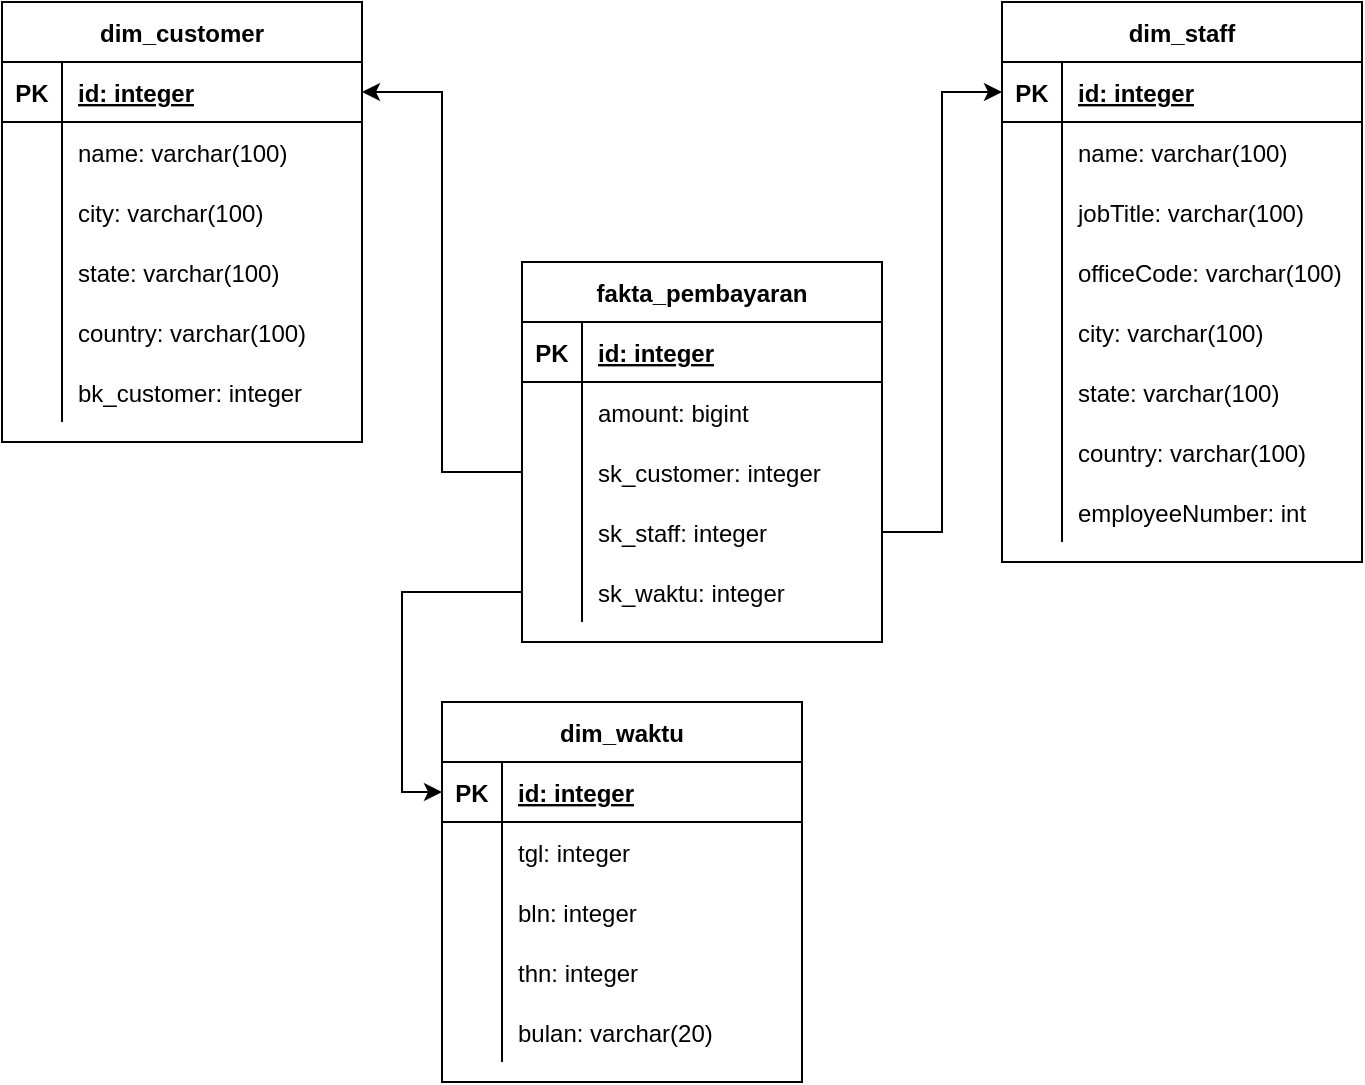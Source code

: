 <mxfile version="13.8.1" type="device"><diagram id="5TbboNXUEMDSottHWbuT" name="Page-1"><mxGraphModel dx="530" dy="532" grid="1" gridSize="10" guides="1" tooltips="1" connect="1" arrows="1" fold="1" page="1" pageScale="1" pageWidth="850" pageHeight="1100" math="0" shadow="0"><root><mxCell id="0"/><mxCell id="1" parent="0"/><mxCell id="_dORrlnb-LXOwEXIcIKD-1" value="fakta_pembayaran" style="shape=table;startSize=30;container=1;collapsible=1;childLayout=tableLayout;fixedRows=1;rowLines=0;fontStyle=1;align=center;resizeLast=1;" parent="1" vertex="1"><mxGeometry x="300" y="160" width="180" height="190" as="geometry"/></mxCell><mxCell id="_dORrlnb-LXOwEXIcIKD-2" value="" style="shape=partialRectangle;collapsible=0;dropTarget=0;pointerEvents=0;fillColor=none;top=0;left=0;bottom=1;right=0;points=[[0,0.5],[1,0.5]];portConstraint=eastwest;" parent="_dORrlnb-LXOwEXIcIKD-1" vertex="1"><mxGeometry y="30" width="180" height="30" as="geometry"/></mxCell><mxCell id="_dORrlnb-LXOwEXIcIKD-3" value="PK" style="shape=partialRectangle;connectable=0;fillColor=none;top=0;left=0;bottom=0;right=0;fontStyle=1;overflow=hidden;" parent="_dORrlnb-LXOwEXIcIKD-2" vertex="1"><mxGeometry width="30" height="30" as="geometry"/></mxCell><mxCell id="_dORrlnb-LXOwEXIcIKD-4" value="id: integer" style="shape=partialRectangle;connectable=0;fillColor=none;top=0;left=0;bottom=0;right=0;align=left;spacingLeft=6;fontStyle=5;overflow=hidden;" parent="_dORrlnb-LXOwEXIcIKD-2" vertex="1"><mxGeometry x="30" width="150" height="30" as="geometry"/></mxCell><mxCell id="_dORrlnb-LXOwEXIcIKD-5" value="" style="shape=partialRectangle;collapsible=0;dropTarget=0;pointerEvents=0;fillColor=none;top=0;left=0;bottom=0;right=0;points=[[0,0.5],[1,0.5]];portConstraint=eastwest;" parent="_dORrlnb-LXOwEXIcIKD-1" vertex="1"><mxGeometry y="60" width="180" height="30" as="geometry"/></mxCell><mxCell id="_dORrlnb-LXOwEXIcIKD-6" value="" style="shape=partialRectangle;connectable=0;fillColor=none;top=0;left=0;bottom=0;right=0;editable=1;overflow=hidden;" parent="_dORrlnb-LXOwEXIcIKD-5" vertex="1"><mxGeometry width="30" height="30" as="geometry"/></mxCell><mxCell id="_dORrlnb-LXOwEXIcIKD-7" value="amount: bigint" style="shape=partialRectangle;connectable=0;fillColor=none;top=0;left=0;bottom=0;right=0;align=left;spacingLeft=6;overflow=hidden;" parent="_dORrlnb-LXOwEXIcIKD-5" vertex="1"><mxGeometry x="30" width="150" height="30" as="geometry"/></mxCell><mxCell id="_dORrlnb-LXOwEXIcIKD-30" value="" style="shape=partialRectangle;collapsible=0;dropTarget=0;pointerEvents=0;fillColor=none;top=0;left=0;bottom=0;right=0;points=[[0,0.5],[1,0.5]];portConstraint=eastwest;" parent="_dORrlnb-LXOwEXIcIKD-1" vertex="1"><mxGeometry y="90" width="180" height="30" as="geometry"/></mxCell><mxCell id="_dORrlnb-LXOwEXIcIKD-31" value="" style="shape=partialRectangle;connectable=0;fillColor=none;top=0;left=0;bottom=0;right=0;editable=1;overflow=hidden;" parent="_dORrlnb-LXOwEXIcIKD-30" vertex="1"><mxGeometry width="30" height="30" as="geometry"/></mxCell><mxCell id="_dORrlnb-LXOwEXIcIKD-32" value="sk_customer: integer" style="shape=partialRectangle;connectable=0;fillColor=none;top=0;left=0;bottom=0;right=0;align=left;spacingLeft=6;overflow=hidden;" parent="_dORrlnb-LXOwEXIcIKD-30" vertex="1"><mxGeometry x="30" width="150" height="30" as="geometry"/></mxCell><mxCell id="_dORrlnb-LXOwEXIcIKD-56" value="" style="shape=partialRectangle;collapsible=0;dropTarget=0;pointerEvents=0;fillColor=none;top=0;left=0;bottom=0;right=0;points=[[0,0.5],[1,0.5]];portConstraint=eastwest;" parent="_dORrlnb-LXOwEXIcIKD-1" vertex="1"><mxGeometry y="120" width="180" height="30" as="geometry"/></mxCell><mxCell id="_dORrlnb-LXOwEXIcIKD-57" value="" style="shape=partialRectangle;connectable=0;fillColor=none;top=0;left=0;bottom=0;right=0;editable=1;overflow=hidden;" parent="_dORrlnb-LXOwEXIcIKD-56" vertex="1"><mxGeometry width="30" height="30" as="geometry"/></mxCell><mxCell id="_dORrlnb-LXOwEXIcIKD-58" value="sk_staff: integer" style="shape=partialRectangle;connectable=0;fillColor=none;top=0;left=0;bottom=0;right=0;align=left;spacingLeft=6;overflow=hidden;" parent="_dORrlnb-LXOwEXIcIKD-56" vertex="1"><mxGeometry x="30" width="150" height="30" as="geometry"/></mxCell><mxCell id="_dORrlnb-LXOwEXIcIKD-76" value="" style="shape=partialRectangle;collapsible=0;dropTarget=0;pointerEvents=0;fillColor=none;top=0;left=0;bottom=0;right=0;points=[[0,0.5],[1,0.5]];portConstraint=eastwest;" parent="_dORrlnb-LXOwEXIcIKD-1" vertex="1"><mxGeometry y="150" width="180" height="30" as="geometry"/></mxCell><mxCell id="_dORrlnb-LXOwEXIcIKD-77" value="" style="shape=partialRectangle;connectable=0;fillColor=none;top=0;left=0;bottom=0;right=0;editable=1;overflow=hidden;" parent="_dORrlnb-LXOwEXIcIKD-76" vertex="1"><mxGeometry width="30" height="30" as="geometry"/></mxCell><mxCell id="_dORrlnb-LXOwEXIcIKD-78" value="sk_waktu: integer" style="shape=partialRectangle;connectable=0;fillColor=none;top=0;left=0;bottom=0;right=0;align=left;spacingLeft=6;overflow=hidden;" parent="_dORrlnb-LXOwEXIcIKD-76" vertex="1"><mxGeometry x="30" width="150" height="30" as="geometry"/></mxCell><mxCell id="_dORrlnb-LXOwEXIcIKD-14" value="dim_customer" style="shape=table;startSize=30;container=1;collapsible=1;childLayout=tableLayout;fixedRows=1;rowLines=0;fontStyle=1;align=center;resizeLast=1;" parent="1" vertex="1"><mxGeometry x="40" y="30" width="180" height="220" as="geometry"/></mxCell><mxCell id="_dORrlnb-LXOwEXIcIKD-15" value="" style="shape=partialRectangle;collapsible=0;dropTarget=0;pointerEvents=0;fillColor=none;top=0;left=0;bottom=1;right=0;points=[[0,0.5],[1,0.5]];portConstraint=eastwest;" parent="_dORrlnb-LXOwEXIcIKD-14" vertex="1"><mxGeometry y="30" width="180" height="30" as="geometry"/></mxCell><mxCell id="_dORrlnb-LXOwEXIcIKD-16" value="PK" style="shape=partialRectangle;connectable=0;fillColor=none;top=0;left=0;bottom=0;right=0;fontStyle=1;overflow=hidden;" parent="_dORrlnb-LXOwEXIcIKD-15" vertex="1"><mxGeometry width="30" height="30" as="geometry"/></mxCell><mxCell id="_dORrlnb-LXOwEXIcIKD-17" value="id: integer" style="shape=partialRectangle;connectable=0;fillColor=none;top=0;left=0;bottom=0;right=0;align=left;spacingLeft=6;fontStyle=5;overflow=hidden;" parent="_dORrlnb-LXOwEXIcIKD-15" vertex="1"><mxGeometry x="30" width="150" height="30" as="geometry"/></mxCell><mxCell id="_dORrlnb-LXOwEXIcIKD-18" value="" style="shape=partialRectangle;collapsible=0;dropTarget=0;pointerEvents=0;fillColor=none;top=0;left=0;bottom=0;right=0;points=[[0,0.5],[1,0.5]];portConstraint=eastwest;" parent="_dORrlnb-LXOwEXIcIKD-14" vertex="1"><mxGeometry y="60" width="180" height="30" as="geometry"/></mxCell><mxCell id="_dORrlnb-LXOwEXIcIKD-19" value="" style="shape=partialRectangle;connectable=0;fillColor=none;top=0;left=0;bottom=0;right=0;editable=1;overflow=hidden;" parent="_dORrlnb-LXOwEXIcIKD-18" vertex="1"><mxGeometry width="30" height="30" as="geometry"/></mxCell><mxCell id="_dORrlnb-LXOwEXIcIKD-20" value="name: varchar(100)" style="shape=partialRectangle;connectable=0;fillColor=none;top=0;left=0;bottom=0;right=0;align=left;spacingLeft=6;overflow=hidden;" parent="_dORrlnb-LXOwEXIcIKD-18" vertex="1"><mxGeometry x="30" width="150" height="30" as="geometry"/></mxCell><mxCell id="_dORrlnb-LXOwEXIcIKD-21" value="" style="shape=partialRectangle;collapsible=0;dropTarget=0;pointerEvents=0;fillColor=none;top=0;left=0;bottom=0;right=0;points=[[0,0.5],[1,0.5]];portConstraint=eastwest;" parent="_dORrlnb-LXOwEXIcIKD-14" vertex="1"><mxGeometry y="90" width="180" height="30" as="geometry"/></mxCell><mxCell id="_dORrlnb-LXOwEXIcIKD-22" value="" style="shape=partialRectangle;connectable=0;fillColor=none;top=0;left=0;bottom=0;right=0;editable=1;overflow=hidden;" parent="_dORrlnb-LXOwEXIcIKD-21" vertex="1"><mxGeometry width="30" height="30" as="geometry"/></mxCell><mxCell id="_dORrlnb-LXOwEXIcIKD-23" value="city: varchar(100)" style="shape=partialRectangle;connectable=0;fillColor=none;top=0;left=0;bottom=0;right=0;align=left;spacingLeft=6;overflow=hidden;" parent="_dORrlnb-LXOwEXIcIKD-21" vertex="1"><mxGeometry x="30" width="150" height="30" as="geometry"/></mxCell><mxCell id="_dORrlnb-LXOwEXIcIKD-24" value="" style="shape=partialRectangle;collapsible=0;dropTarget=0;pointerEvents=0;fillColor=none;top=0;left=0;bottom=0;right=0;points=[[0,0.5],[1,0.5]];portConstraint=eastwest;" parent="_dORrlnb-LXOwEXIcIKD-14" vertex="1"><mxGeometry y="120" width="180" height="30" as="geometry"/></mxCell><mxCell id="_dORrlnb-LXOwEXIcIKD-25" value="" style="shape=partialRectangle;connectable=0;fillColor=none;top=0;left=0;bottom=0;right=0;editable=1;overflow=hidden;" parent="_dORrlnb-LXOwEXIcIKD-24" vertex="1"><mxGeometry width="30" height="30" as="geometry"/></mxCell><mxCell id="_dORrlnb-LXOwEXIcIKD-26" value="state: varchar(100)" style="shape=partialRectangle;connectable=0;fillColor=none;top=0;left=0;bottom=0;right=0;align=left;spacingLeft=6;overflow=hidden;" parent="_dORrlnb-LXOwEXIcIKD-24" vertex="1"><mxGeometry x="30" width="150" height="30" as="geometry"/></mxCell><mxCell id="_dORrlnb-LXOwEXIcIKD-27" value="" style="shape=partialRectangle;collapsible=0;dropTarget=0;pointerEvents=0;fillColor=none;top=0;left=0;bottom=0;right=0;points=[[0,0.5],[1,0.5]];portConstraint=eastwest;" parent="_dORrlnb-LXOwEXIcIKD-14" vertex="1"><mxGeometry y="150" width="180" height="30" as="geometry"/></mxCell><mxCell id="_dORrlnb-LXOwEXIcIKD-28" value="" style="shape=partialRectangle;connectable=0;fillColor=none;top=0;left=0;bottom=0;right=0;editable=1;overflow=hidden;" parent="_dORrlnb-LXOwEXIcIKD-27" vertex="1"><mxGeometry width="30" height="30" as="geometry"/></mxCell><mxCell id="_dORrlnb-LXOwEXIcIKD-29" value="country: varchar(100)" style="shape=partialRectangle;connectable=0;fillColor=none;top=0;left=0;bottom=0;right=0;align=left;spacingLeft=6;overflow=hidden;" parent="_dORrlnb-LXOwEXIcIKD-27" vertex="1"><mxGeometry x="30" width="150" height="30" as="geometry"/></mxCell><mxCell id="4p1FkkaxmRP15c9nm4dn-1" value="" style="shape=partialRectangle;collapsible=0;dropTarget=0;pointerEvents=0;fillColor=none;top=0;left=0;bottom=0;right=0;points=[[0,0.5],[1,0.5]];portConstraint=eastwest;" parent="_dORrlnb-LXOwEXIcIKD-14" vertex="1"><mxGeometry y="180" width="180" height="30" as="geometry"/></mxCell><mxCell id="4p1FkkaxmRP15c9nm4dn-2" value="" style="shape=partialRectangle;connectable=0;fillColor=none;top=0;left=0;bottom=0;right=0;editable=1;overflow=hidden;" parent="4p1FkkaxmRP15c9nm4dn-1" vertex="1"><mxGeometry width="30" height="30" as="geometry"/></mxCell><mxCell id="4p1FkkaxmRP15c9nm4dn-3" value="bk_customer: integer" style="shape=partialRectangle;connectable=0;fillColor=none;top=0;left=0;bottom=0;right=0;align=left;spacingLeft=6;overflow=hidden;" parent="4p1FkkaxmRP15c9nm4dn-1" vertex="1"><mxGeometry x="30" width="150" height="30" as="geometry"/></mxCell><mxCell id="_dORrlnb-LXOwEXIcIKD-33" style="edgeStyle=orthogonalEdgeStyle;rounded=0;orthogonalLoop=1;jettySize=auto;html=1;entryX=1;entryY=0.5;entryDx=0;entryDy=0;" parent="1" source="_dORrlnb-LXOwEXIcIKD-30" target="_dORrlnb-LXOwEXIcIKD-15" edge="1"><mxGeometry relative="1" as="geometry"/></mxCell><mxCell id="_dORrlnb-LXOwEXIcIKD-34" value="dim_staff" style="shape=table;startSize=30;container=1;collapsible=1;childLayout=tableLayout;fixedRows=1;rowLines=0;fontStyle=1;align=center;resizeLast=1;" parent="1" vertex="1"><mxGeometry x="540" y="30" width="180" height="280" as="geometry"/></mxCell><mxCell id="_dORrlnb-LXOwEXIcIKD-35" value="" style="shape=partialRectangle;collapsible=0;dropTarget=0;pointerEvents=0;fillColor=none;top=0;left=0;bottom=1;right=0;points=[[0,0.5],[1,0.5]];portConstraint=eastwest;" parent="_dORrlnb-LXOwEXIcIKD-34" vertex="1"><mxGeometry y="30" width="180" height="30" as="geometry"/></mxCell><mxCell id="_dORrlnb-LXOwEXIcIKD-36" value="PK" style="shape=partialRectangle;connectable=0;fillColor=none;top=0;left=0;bottom=0;right=0;fontStyle=1;overflow=hidden;" parent="_dORrlnb-LXOwEXIcIKD-35" vertex="1"><mxGeometry width="30" height="30" as="geometry"/></mxCell><mxCell id="_dORrlnb-LXOwEXIcIKD-37" value="id: integer" style="shape=partialRectangle;connectable=0;fillColor=none;top=0;left=0;bottom=0;right=0;align=left;spacingLeft=6;fontStyle=5;overflow=hidden;" parent="_dORrlnb-LXOwEXIcIKD-35" vertex="1"><mxGeometry x="30" width="150" height="30" as="geometry"/></mxCell><mxCell id="_dORrlnb-LXOwEXIcIKD-38" value="" style="shape=partialRectangle;collapsible=0;dropTarget=0;pointerEvents=0;fillColor=none;top=0;left=0;bottom=0;right=0;points=[[0,0.5],[1,0.5]];portConstraint=eastwest;" parent="_dORrlnb-LXOwEXIcIKD-34" vertex="1"><mxGeometry y="60" width="180" height="30" as="geometry"/></mxCell><mxCell id="_dORrlnb-LXOwEXIcIKD-39" value="" style="shape=partialRectangle;connectable=0;fillColor=none;top=0;left=0;bottom=0;right=0;editable=1;overflow=hidden;" parent="_dORrlnb-LXOwEXIcIKD-38" vertex="1"><mxGeometry width="30" height="30" as="geometry"/></mxCell><mxCell id="_dORrlnb-LXOwEXIcIKD-40" value="name: varchar(100)" style="shape=partialRectangle;connectable=0;fillColor=none;top=0;left=0;bottom=0;right=0;align=left;spacingLeft=6;overflow=hidden;" parent="_dORrlnb-LXOwEXIcIKD-38" vertex="1"><mxGeometry x="30" width="150" height="30" as="geometry"/></mxCell><mxCell id="_dORrlnb-LXOwEXIcIKD-41" value="" style="shape=partialRectangle;collapsible=0;dropTarget=0;pointerEvents=0;fillColor=none;top=0;left=0;bottom=0;right=0;points=[[0,0.5],[1,0.5]];portConstraint=eastwest;" parent="_dORrlnb-LXOwEXIcIKD-34" vertex="1"><mxGeometry y="90" width="180" height="30" as="geometry"/></mxCell><mxCell id="_dORrlnb-LXOwEXIcIKD-42" value="" style="shape=partialRectangle;connectable=0;fillColor=none;top=0;left=0;bottom=0;right=0;editable=1;overflow=hidden;" parent="_dORrlnb-LXOwEXIcIKD-41" vertex="1"><mxGeometry width="30" height="30" as="geometry"/></mxCell><mxCell id="_dORrlnb-LXOwEXIcIKD-43" value="jobTitle: varchar(100)" style="shape=partialRectangle;connectable=0;fillColor=none;top=0;left=0;bottom=0;right=0;align=left;spacingLeft=6;overflow=hidden;" parent="_dORrlnb-LXOwEXIcIKD-41" vertex="1"><mxGeometry x="30" width="150" height="30" as="geometry"/></mxCell><mxCell id="_dORrlnb-LXOwEXIcIKD-44" value="" style="shape=partialRectangle;collapsible=0;dropTarget=0;pointerEvents=0;fillColor=none;top=0;left=0;bottom=0;right=0;points=[[0,0.5],[1,0.5]];portConstraint=eastwest;" parent="_dORrlnb-LXOwEXIcIKD-34" vertex="1"><mxGeometry y="120" width="180" height="30" as="geometry"/></mxCell><mxCell id="_dORrlnb-LXOwEXIcIKD-45" value="" style="shape=partialRectangle;connectable=0;fillColor=none;top=0;left=0;bottom=0;right=0;editable=1;overflow=hidden;" parent="_dORrlnb-LXOwEXIcIKD-44" vertex="1"><mxGeometry width="30" height="30" as="geometry"/></mxCell><mxCell id="_dORrlnb-LXOwEXIcIKD-46" value="officeCode: varchar(100)" style="shape=partialRectangle;connectable=0;fillColor=none;top=0;left=0;bottom=0;right=0;align=left;spacingLeft=6;overflow=hidden;" parent="_dORrlnb-LXOwEXIcIKD-44" vertex="1"><mxGeometry x="30" width="150" height="30" as="geometry"/></mxCell><mxCell id="_dORrlnb-LXOwEXIcIKD-47" value="" style="shape=partialRectangle;collapsible=0;dropTarget=0;pointerEvents=0;fillColor=none;top=0;left=0;bottom=0;right=0;points=[[0,0.5],[1,0.5]];portConstraint=eastwest;" parent="_dORrlnb-LXOwEXIcIKD-34" vertex="1"><mxGeometry y="150" width="180" height="30" as="geometry"/></mxCell><mxCell id="_dORrlnb-LXOwEXIcIKD-48" value="" style="shape=partialRectangle;connectable=0;fillColor=none;top=0;left=0;bottom=0;right=0;editable=1;overflow=hidden;" parent="_dORrlnb-LXOwEXIcIKD-47" vertex="1"><mxGeometry width="30" height="30" as="geometry"/></mxCell><mxCell id="_dORrlnb-LXOwEXIcIKD-49" value="city: varchar(100)" style="shape=partialRectangle;connectable=0;fillColor=none;top=0;left=0;bottom=0;right=0;align=left;spacingLeft=6;overflow=hidden;" parent="_dORrlnb-LXOwEXIcIKD-47" vertex="1"><mxGeometry x="30" width="150" height="30" as="geometry"/></mxCell><mxCell id="_dORrlnb-LXOwEXIcIKD-50" value="" style="shape=partialRectangle;collapsible=0;dropTarget=0;pointerEvents=0;fillColor=none;top=0;left=0;bottom=0;right=0;points=[[0,0.5],[1,0.5]];portConstraint=eastwest;" parent="_dORrlnb-LXOwEXIcIKD-34" vertex="1"><mxGeometry y="180" width="180" height="30" as="geometry"/></mxCell><mxCell id="_dORrlnb-LXOwEXIcIKD-51" value="" style="shape=partialRectangle;connectable=0;fillColor=none;top=0;left=0;bottom=0;right=0;editable=1;overflow=hidden;" parent="_dORrlnb-LXOwEXIcIKD-50" vertex="1"><mxGeometry width="30" height="30" as="geometry"/></mxCell><mxCell id="_dORrlnb-LXOwEXIcIKD-52" value="state: varchar(100)" style="shape=partialRectangle;connectable=0;fillColor=none;top=0;left=0;bottom=0;right=0;align=left;spacingLeft=6;overflow=hidden;" parent="_dORrlnb-LXOwEXIcIKD-50" vertex="1"><mxGeometry x="30" width="150" height="30" as="geometry"/></mxCell><mxCell id="_dORrlnb-LXOwEXIcIKD-53" value="" style="shape=partialRectangle;collapsible=0;dropTarget=0;pointerEvents=0;fillColor=none;top=0;left=0;bottom=0;right=0;points=[[0,0.5],[1,0.5]];portConstraint=eastwest;" parent="_dORrlnb-LXOwEXIcIKD-34" vertex="1"><mxGeometry y="210" width="180" height="30" as="geometry"/></mxCell><mxCell id="_dORrlnb-LXOwEXIcIKD-54" value="" style="shape=partialRectangle;connectable=0;fillColor=none;top=0;left=0;bottom=0;right=0;editable=1;overflow=hidden;" parent="_dORrlnb-LXOwEXIcIKD-53" vertex="1"><mxGeometry width="30" height="30" as="geometry"/></mxCell><mxCell id="_dORrlnb-LXOwEXIcIKD-55" value="country: varchar(100)" style="shape=partialRectangle;connectable=0;fillColor=none;top=0;left=0;bottom=0;right=0;align=left;spacingLeft=6;overflow=hidden;" parent="_dORrlnb-LXOwEXIcIKD-53" vertex="1"><mxGeometry x="30" width="150" height="30" as="geometry"/></mxCell><mxCell id="h-yZqfFiK3_sl-hUloo6-1" value="" style="shape=partialRectangle;collapsible=0;dropTarget=0;pointerEvents=0;fillColor=none;top=0;left=0;bottom=0;right=0;points=[[0,0.5],[1,0.5]];portConstraint=eastwest;" vertex="1" parent="_dORrlnb-LXOwEXIcIKD-34"><mxGeometry y="240" width="180" height="30" as="geometry"/></mxCell><mxCell id="h-yZqfFiK3_sl-hUloo6-2" value="" style="shape=partialRectangle;connectable=0;fillColor=none;top=0;left=0;bottom=0;right=0;editable=1;overflow=hidden;" vertex="1" parent="h-yZqfFiK3_sl-hUloo6-1"><mxGeometry width="30" height="30" as="geometry"/></mxCell><mxCell id="h-yZqfFiK3_sl-hUloo6-3" value="employeeNumber: int" style="shape=partialRectangle;connectable=0;fillColor=none;top=0;left=0;bottom=0;right=0;align=left;spacingLeft=6;overflow=hidden;" vertex="1" parent="h-yZqfFiK3_sl-hUloo6-1"><mxGeometry x="30" width="150" height="30" as="geometry"/></mxCell><mxCell id="_dORrlnb-LXOwEXIcIKD-59" style="edgeStyle=orthogonalEdgeStyle;rounded=0;orthogonalLoop=1;jettySize=auto;html=1;" parent="1" source="_dORrlnb-LXOwEXIcIKD-56" target="_dORrlnb-LXOwEXIcIKD-35" edge="1"><mxGeometry relative="1" as="geometry"/></mxCell><mxCell id="_dORrlnb-LXOwEXIcIKD-60" value="dim_waktu" style="shape=table;startSize=30;container=1;collapsible=1;childLayout=tableLayout;fixedRows=1;rowLines=0;fontStyle=1;align=center;resizeLast=1;" parent="1" vertex="1"><mxGeometry x="260" y="380" width="180" height="190" as="geometry"/></mxCell><mxCell id="_dORrlnb-LXOwEXIcIKD-61" value="" style="shape=partialRectangle;collapsible=0;dropTarget=0;pointerEvents=0;fillColor=none;top=0;left=0;bottom=1;right=0;points=[[0,0.5],[1,0.5]];portConstraint=eastwest;" parent="_dORrlnb-LXOwEXIcIKD-60" vertex="1"><mxGeometry y="30" width="180" height="30" as="geometry"/></mxCell><mxCell id="_dORrlnb-LXOwEXIcIKD-62" value="PK" style="shape=partialRectangle;connectable=0;fillColor=none;top=0;left=0;bottom=0;right=0;fontStyle=1;overflow=hidden;" parent="_dORrlnb-LXOwEXIcIKD-61" vertex="1"><mxGeometry width="30" height="30" as="geometry"/></mxCell><mxCell id="_dORrlnb-LXOwEXIcIKD-63" value="id: integer" style="shape=partialRectangle;connectable=0;fillColor=none;top=0;left=0;bottom=0;right=0;align=left;spacingLeft=6;fontStyle=5;overflow=hidden;" parent="_dORrlnb-LXOwEXIcIKD-61" vertex="1"><mxGeometry x="30" width="150" height="30" as="geometry"/></mxCell><mxCell id="_dORrlnb-LXOwEXIcIKD-64" value="" style="shape=partialRectangle;collapsible=0;dropTarget=0;pointerEvents=0;fillColor=none;top=0;left=0;bottom=0;right=0;points=[[0,0.5],[1,0.5]];portConstraint=eastwest;" parent="_dORrlnb-LXOwEXIcIKD-60" vertex="1"><mxGeometry y="60" width="180" height="30" as="geometry"/></mxCell><mxCell id="_dORrlnb-LXOwEXIcIKD-65" value="" style="shape=partialRectangle;connectable=0;fillColor=none;top=0;left=0;bottom=0;right=0;editable=1;overflow=hidden;" parent="_dORrlnb-LXOwEXIcIKD-64" vertex="1"><mxGeometry width="30" height="30" as="geometry"/></mxCell><mxCell id="_dORrlnb-LXOwEXIcIKD-66" value="tgl: integer" style="shape=partialRectangle;connectable=0;fillColor=none;top=0;left=0;bottom=0;right=0;align=left;spacingLeft=6;overflow=hidden;" parent="_dORrlnb-LXOwEXIcIKD-64" vertex="1"><mxGeometry x="30" width="150" height="30" as="geometry"/></mxCell><mxCell id="_dORrlnb-LXOwEXIcIKD-67" value="" style="shape=partialRectangle;collapsible=0;dropTarget=0;pointerEvents=0;fillColor=none;top=0;left=0;bottom=0;right=0;points=[[0,0.5],[1,0.5]];portConstraint=eastwest;" parent="_dORrlnb-LXOwEXIcIKD-60" vertex="1"><mxGeometry y="90" width="180" height="30" as="geometry"/></mxCell><mxCell id="_dORrlnb-LXOwEXIcIKD-68" value="" style="shape=partialRectangle;connectable=0;fillColor=none;top=0;left=0;bottom=0;right=0;editable=1;overflow=hidden;" parent="_dORrlnb-LXOwEXIcIKD-67" vertex="1"><mxGeometry width="30" height="30" as="geometry"/></mxCell><mxCell id="_dORrlnb-LXOwEXIcIKD-69" value="bln: integer" style="shape=partialRectangle;connectable=0;fillColor=none;top=0;left=0;bottom=0;right=0;align=left;spacingLeft=6;overflow=hidden;" parent="_dORrlnb-LXOwEXIcIKD-67" vertex="1"><mxGeometry x="30" width="150" height="30" as="geometry"/></mxCell><mxCell id="_dORrlnb-LXOwEXIcIKD-70" value="" style="shape=partialRectangle;collapsible=0;dropTarget=0;pointerEvents=0;fillColor=none;top=0;left=0;bottom=0;right=0;points=[[0,0.5],[1,0.5]];portConstraint=eastwest;" parent="_dORrlnb-LXOwEXIcIKD-60" vertex="1"><mxGeometry y="120" width="180" height="30" as="geometry"/></mxCell><mxCell id="_dORrlnb-LXOwEXIcIKD-71" value="" style="shape=partialRectangle;connectable=0;fillColor=none;top=0;left=0;bottom=0;right=0;editable=1;overflow=hidden;" parent="_dORrlnb-LXOwEXIcIKD-70" vertex="1"><mxGeometry width="30" height="30" as="geometry"/></mxCell><mxCell id="_dORrlnb-LXOwEXIcIKD-72" value="thn: integer" style="shape=partialRectangle;connectable=0;fillColor=none;top=0;left=0;bottom=0;right=0;align=left;spacingLeft=6;overflow=hidden;" parent="_dORrlnb-LXOwEXIcIKD-70" vertex="1"><mxGeometry x="30" width="150" height="30" as="geometry"/></mxCell><mxCell id="_dORrlnb-LXOwEXIcIKD-73" value="" style="shape=partialRectangle;collapsible=0;dropTarget=0;pointerEvents=0;fillColor=none;top=0;left=0;bottom=0;right=0;points=[[0,0.5],[1,0.5]];portConstraint=eastwest;" parent="_dORrlnb-LXOwEXIcIKD-60" vertex="1"><mxGeometry y="150" width="180" height="30" as="geometry"/></mxCell><mxCell id="_dORrlnb-LXOwEXIcIKD-74" value="" style="shape=partialRectangle;connectable=0;fillColor=none;top=0;left=0;bottom=0;right=0;editable=1;overflow=hidden;" parent="_dORrlnb-LXOwEXIcIKD-73" vertex="1"><mxGeometry width="30" height="30" as="geometry"/></mxCell><mxCell id="_dORrlnb-LXOwEXIcIKD-75" value="bulan: varchar(20)" style="shape=partialRectangle;connectable=0;fillColor=none;top=0;left=0;bottom=0;right=0;align=left;spacingLeft=6;overflow=hidden;" parent="_dORrlnb-LXOwEXIcIKD-73" vertex="1"><mxGeometry x="30" width="150" height="30" as="geometry"/></mxCell><mxCell id="_dORrlnb-LXOwEXIcIKD-79" style="edgeStyle=orthogonalEdgeStyle;rounded=0;orthogonalLoop=1;jettySize=auto;html=1;entryX=0;entryY=0.5;entryDx=0;entryDy=0;" parent="1" source="_dORrlnb-LXOwEXIcIKD-76" target="_dORrlnb-LXOwEXIcIKD-61" edge="1"><mxGeometry relative="1" as="geometry"/></mxCell></root></mxGraphModel></diagram></mxfile>